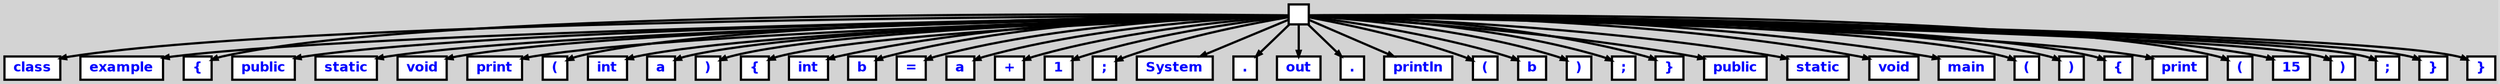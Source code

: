 digraph {

	ordering=out;
	ranksep=.4;
	bgcolor="lightgrey"; node [shape=box, fixedsize=false, fontsize=12, fontname="Helvetica-bold", fontcolor="blue"
		width=.25, height=.25, color="black", fillcolor="white", style="filled, solid, bold"];
	edge [arrowsize=.5, color="black", style="bold"]

  n0 [label=""];
  n1 [label="class"];
  n2 [label="example"];
  n3 [label="{"];
  n4 [label="public"];
  n5 [label="static"];
  n6 [label="void"];
  n7 [label="print"];
  n8 [label="("];
  n9 [label="int"];
  n10 [label="a"];
  n11 [label=")"];
  n12 [label="{"];
  n13 [label="int"];
  n14 [label="b"];
  n15 [label="="];
  n16 [label="a"];
  n17 [label="+"];
  n18 [label="1"];
  n19 [label=";"];
  n20 [label="System"];
  n21 [label="."];
  n22 [label="out"];
  n23 [label="."];
  n24 [label="println"];
  n25 [label="("];
  n26 [label="b"];
  n27 [label=")"];
  n28 [label=";"];
  n29 [label="}"];
  n30 [label="public"];
  n31 [label="static"];
  n32 [label="void"];
  n33 [label="main"];
  n34 [label="("];
  n35 [label=")"];
  n36 [label="{"];
  n37 [label="print"];
  n38 [label="("];
  n39 [label="15"];
  n40 [label=")"];
  n41 [label=";"];
  n42 [label="}"];
  n43 [label="}"];

  n0 -> n1 // "" -> "class"
  n0 -> n2 // "" -> "example"
  n0 -> n3 // "" -> "{"
  n0 -> n4 // "" -> "public"
  n0 -> n5 // "" -> "static"
  n0 -> n6 // "" -> "void"
  n0 -> n7 // "" -> "print"
  n0 -> n8 // "" -> "("
  n0 -> n9 // "" -> "int"
  n0 -> n10 // "" -> "a"
  n0 -> n11 // "" -> ")"
  n0 -> n12 // "" -> "{"
  n0 -> n13 // "" -> "int"
  n0 -> n14 // "" -> "b"
  n0 -> n15 // "" -> "="
  n0 -> n16 // "" -> "a"
  n0 -> n17 // "" -> "+"
  n0 -> n18 // "" -> "1"
  n0 -> n19 // "" -> ";"
  n0 -> n20 // "" -> "System"
  n0 -> n21 // "" -> "."
  n0 -> n22 // "" -> "out"
  n0 -> n23 // "" -> "."
  n0 -> n24 // "" -> "println"
  n0 -> n25 // "" -> "("
  n0 -> n26 // "" -> "b"
  n0 -> n27 // "" -> ")"
  n0 -> n28 // "" -> ";"
  n0 -> n29 // "" -> "}"
  n0 -> n30 // "" -> "public"
  n0 -> n31 // "" -> "static"
  n0 -> n32 // "" -> "void"
  n0 -> n33 // "" -> "main"
  n0 -> n34 // "" -> "("
  n0 -> n35 // "" -> ")"
  n0 -> n36 // "" -> "{"
  n0 -> n37 // "" -> "print"
  n0 -> n38 // "" -> "("
  n0 -> n39 // "" -> "15"
  n0 -> n40 // "" -> ")"
  n0 -> n41 // "" -> ";"
  n0 -> n42 // "" -> "}"
  n0 -> n43 // "" -> "}"

}

